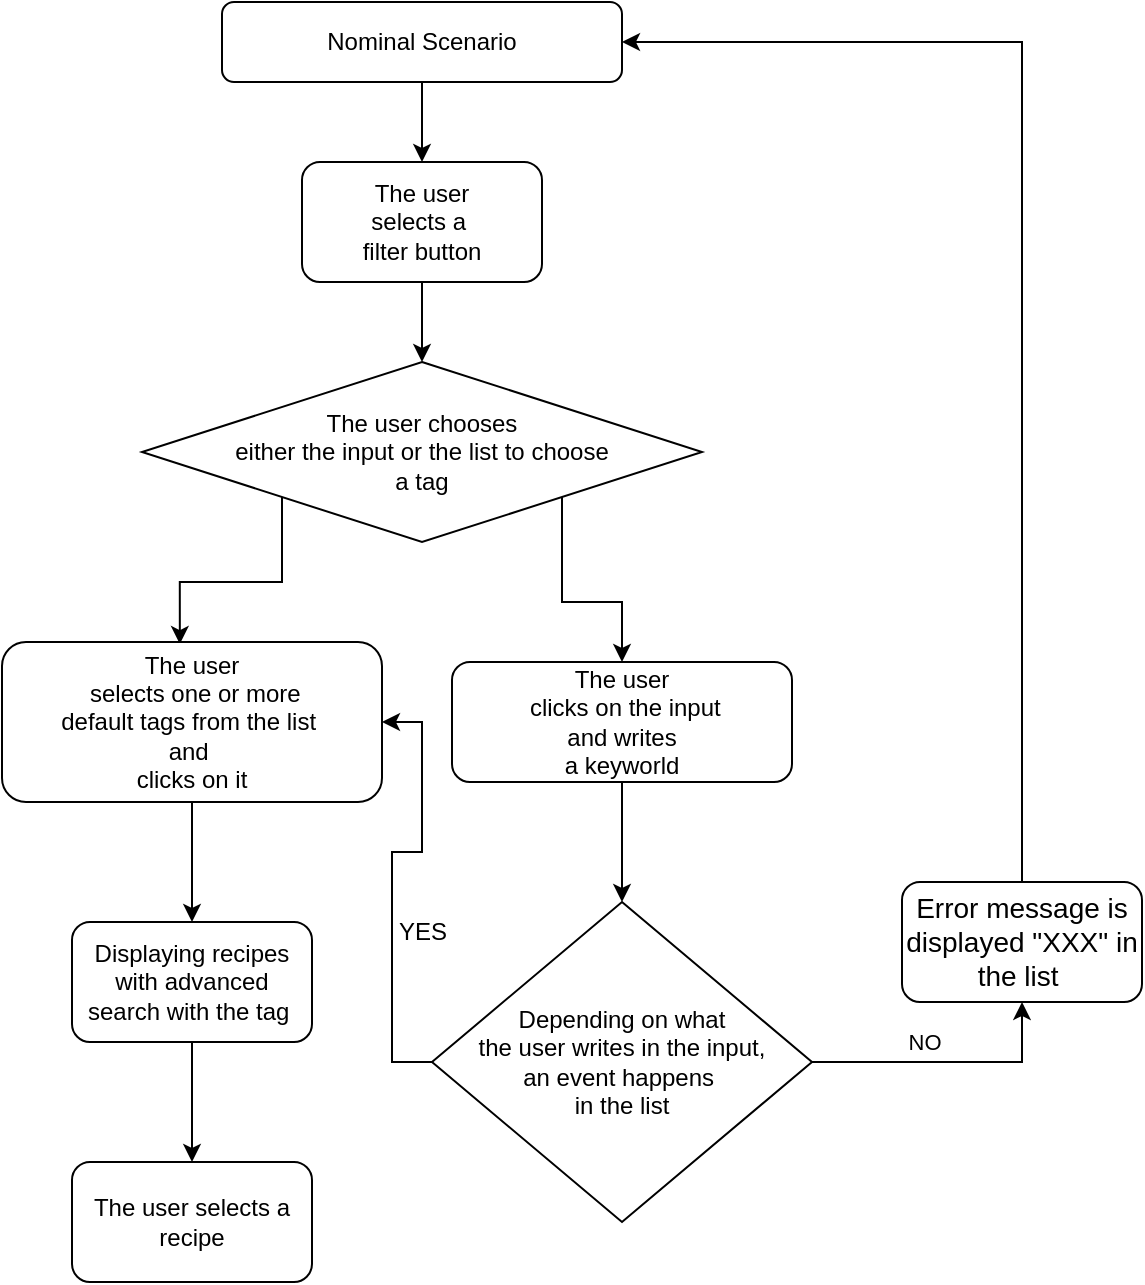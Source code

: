<mxfile version="27.0.8">
  <diagram id="C5RBs43oDa-KdzZeNtuy" name="Page-1">
    <mxGraphModel dx="1554" dy="815" grid="1" gridSize="10" guides="1" tooltips="1" connect="1" arrows="1" fold="1" page="1" pageScale="1" pageWidth="827" pageHeight="1169" math="0" shadow="0">
      <root>
        <mxCell id="WIyWlLk6GJQsqaUBKTNV-0" />
        <mxCell id="WIyWlLk6GJQsqaUBKTNV-1" parent="WIyWlLk6GJQsqaUBKTNV-0" />
        <mxCell id="SnZ0kL4aqEgv1xDxGJSj-1" style="edgeStyle=orthogonalEdgeStyle;rounded=0;orthogonalLoop=1;jettySize=auto;html=1;exitX=0.5;exitY=1;exitDx=0;exitDy=0;entryX=0.5;entryY=0;entryDx=0;entryDy=0;" parent="WIyWlLk6GJQsqaUBKTNV-1" source="WIyWlLk6GJQsqaUBKTNV-3" edge="1">
          <mxGeometry relative="1" as="geometry">
            <mxPoint x="420" y="100" as="targetPoint" />
          </mxGeometry>
        </mxCell>
        <mxCell id="WIyWlLk6GJQsqaUBKTNV-3" value="&lt;font style=&quot;vertical-align: inherit;&quot;&gt;&lt;font style=&quot;vertical-align: inherit;&quot;&gt;Nominal Scenario&lt;/font&gt;&lt;/font&gt;" style="rounded=1;whiteSpace=wrap;html=1;fontSize=12;glass=0;strokeWidth=1;shadow=0;" parent="WIyWlLk6GJQsqaUBKTNV-1" vertex="1">
          <mxGeometry x="320" y="20" width="200" height="40" as="geometry" />
        </mxCell>
        <mxCell id="SnZ0kL4aqEgv1xDxGJSj-4" style="edgeStyle=orthogonalEdgeStyle;rounded=0;orthogonalLoop=1;jettySize=auto;html=1;exitX=0.5;exitY=1;exitDx=0;exitDy=0;" parent="WIyWlLk6GJQsqaUBKTNV-1" source="SnZ0kL4aqEgv1xDxGJSj-3" edge="1">
          <mxGeometry relative="1" as="geometry">
            <mxPoint x="420" y="200" as="targetPoint" />
          </mxGeometry>
        </mxCell>
        <mxCell id="SnZ0kL4aqEgv1xDxGJSj-3" value="&lt;font style=&quot;vertical-align: inherit;&quot;&gt;&lt;font style=&quot;vertical-align: inherit;&quot;&gt;The user&lt;/font&gt;&lt;/font&gt;&lt;div&gt;&lt;font style=&quot;vertical-align: inherit;&quot;&gt;&lt;font style=&quot;vertical-align: inherit;&quot;&gt;&lt;font style=&quot;vertical-align: inherit;&quot;&gt;&lt;font style=&quot;vertical-align: inherit;&quot;&gt;selects a&amp;nbsp;&lt;/font&gt;&lt;/font&gt;&lt;/font&gt;&lt;/font&gt;&lt;/div&gt;&lt;div&gt;&lt;font style=&quot;vertical-align: inherit;&quot;&gt;&lt;font style=&quot;vertical-align: inherit;&quot;&gt;&lt;font style=&quot;vertical-align: inherit;&quot;&gt;&lt;font style=&quot;vertical-align: inherit;&quot;&gt;&lt;font style=&quot;vertical-align: inherit;&quot;&gt;&lt;font style=&quot;vertical-align: inherit;&quot;&gt;filter button&lt;/font&gt;&lt;/font&gt;&lt;/font&gt;&lt;/font&gt;&lt;/font&gt;&lt;/font&gt;&lt;/div&gt;" style="rounded=1;whiteSpace=wrap;html=1;" parent="WIyWlLk6GJQsqaUBKTNV-1" vertex="1">
          <mxGeometry x="360" y="100" width="120" height="60" as="geometry" />
        </mxCell>
        <mxCell id="SnZ0kL4aqEgv1xDxGJSj-9" style="edgeStyle=orthogonalEdgeStyle;rounded=0;orthogonalLoop=1;jettySize=auto;html=1;exitX=1;exitY=1;exitDx=0;exitDy=0;entryX=0.5;entryY=0;entryDx=0;entryDy=0;" parent="WIyWlLk6GJQsqaUBKTNV-1" source="SnZ0kL4aqEgv1xDxGJSj-5" target="SnZ0kL4aqEgv1xDxGJSj-30" edge="1">
          <mxGeometry relative="1" as="geometry">
            <mxPoint x="520" y="340" as="targetPoint" />
          </mxGeometry>
        </mxCell>
        <mxCell id="SnZ0kL4aqEgv1xDxGJSj-10" style="edgeStyle=orthogonalEdgeStyle;rounded=0;orthogonalLoop=1;jettySize=auto;html=1;exitX=0;exitY=1;exitDx=0;exitDy=0;entryX=0.468;entryY=0.013;entryDx=0;entryDy=0;entryPerimeter=0;" parent="WIyWlLk6GJQsqaUBKTNV-1" source="SnZ0kL4aqEgv1xDxGJSj-5" target="SnZ0kL4aqEgv1xDxGJSj-27" edge="1">
          <mxGeometry relative="1" as="geometry">
            <mxPoint x="320" y="320" as="targetPoint" />
            <Array as="points">
              <mxPoint x="350" y="310" />
              <mxPoint x="299" y="310" />
            </Array>
          </mxGeometry>
        </mxCell>
        <mxCell id="SnZ0kL4aqEgv1xDxGJSj-5" value="&lt;font style=&quot;vertical-align: inherit;&quot;&gt;&lt;font style=&quot;vertical-align: inherit;&quot;&gt;The user chooses&lt;/font&gt;&lt;/font&gt;&lt;div&gt;&lt;font style=&quot;vertical-align: inherit;&quot;&gt;&lt;font style=&quot;vertical-align: inherit;&quot;&gt;&lt;font style=&quot;vertical-align: inherit;&quot;&gt;&lt;font style=&quot;vertical-align: inherit;&quot;&gt;either the input or the list to choose&lt;/font&gt;&lt;/font&gt;&lt;/font&gt;&lt;/font&gt;&lt;/div&gt;&lt;div&gt;&lt;font style=&quot;vertical-align: inherit;&quot;&gt;&lt;font style=&quot;vertical-align: inherit;&quot;&gt;&lt;font style=&quot;vertical-align: inherit;&quot;&gt;&lt;font style=&quot;vertical-align: inherit;&quot;&gt;&lt;font style=&quot;vertical-align: inherit;&quot;&gt;&lt;font style=&quot;vertical-align: inherit;&quot;&gt;a tag&lt;/font&gt;&lt;/font&gt;&lt;/font&gt;&lt;/font&gt;&lt;/font&gt;&lt;/font&gt;&lt;/div&gt;" style="rhombus;whiteSpace=wrap;html=1;" parent="WIyWlLk6GJQsqaUBKTNV-1" vertex="1">
          <mxGeometry x="280" y="200" width="280" height="90" as="geometry" />
        </mxCell>
        <mxCell id="SnZ0kL4aqEgv1xDxGJSj-25" style="edgeStyle=orthogonalEdgeStyle;rounded=0;orthogonalLoop=1;jettySize=auto;html=1;exitX=0.5;exitY=0;exitDx=0;exitDy=0;entryX=1;entryY=0.5;entryDx=0;entryDy=0;" parent="WIyWlLk6GJQsqaUBKTNV-1" source="SnZ0kL4aqEgv1xDxGJSj-6" target="WIyWlLk6GJQsqaUBKTNV-3" edge="1">
          <mxGeometry relative="1" as="geometry" />
        </mxCell>
        <mxCell id="SnZ0kL4aqEgv1xDxGJSj-6" value="&lt;font style=&quot;font-size: 14px;&quot;&gt;Error message is displayed &quot;XXX&quot; in the list&amp;nbsp;&lt;/font&gt;" style="rounded=1;whiteSpace=wrap;html=1;" parent="WIyWlLk6GJQsqaUBKTNV-1" vertex="1">
          <mxGeometry x="660" y="460" width="120" height="60" as="geometry" />
        </mxCell>
        <mxCell id="SnZ0kL4aqEgv1xDxGJSj-35" style="edgeStyle=orthogonalEdgeStyle;rounded=0;orthogonalLoop=1;jettySize=auto;html=1;exitX=0.5;exitY=1;exitDx=0;exitDy=0;entryX=0.5;entryY=0;entryDx=0;entryDy=0;" parent="WIyWlLk6GJQsqaUBKTNV-1" source="SnZ0kL4aqEgv1xDxGJSj-14" target="SnZ0kL4aqEgv1xDxGJSj-16" edge="1">
          <mxGeometry relative="1" as="geometry" />
        </mxCell>
        <mxCell id="SnZ0kL4aqEgv1xDxGJSj-14" value="Displaying recipes with advanced&lt;div&gt;search with the tag&amp;nbsp;&lt;/div&gt;" style="rounded=1;whiteSpace=wrap;html=1;" parent="WIyWlLk6GJQsqaUBKTNV-1" vertex="1">
          <mxGeometry x="245" y="480" width="120" height="60" as="geometry" />
        </mxCell>
        <mxCell id="SnZ0kL4aqEgv1xDxGJSj-16" value="The user selects a recipe" style="rounded=1;whiteSpace=wrap;html=1;" parent="WIyWlLk6GJQsqaUBKTNV-1" vertex="1">
          <mxGeometry x="245" y="600" width="120" height="60" as="geometry" />
        </mxCell>
        <mxCell id="SnZ0kL4aqEgv1xDxGJSj-24" style="edgeStyle=orthogonalEdgeStyle;rounded=0;orthogonalLoop=1;jettySize=auto;html=1;exitX=1;exitY=0.5;exitDx=0;exitDy=0;entryX=0.5;entryY=1;entryDx=0;entryDy=0;" parent="WIyWlLk6GJQsqaUBKTNV-1" source="SnZ0kL4aqEgv1xDxGJSj-19" target="SnZ0kL4aqEgv1xDxGJSj-6" edge="1">
          <mxGeometry relative="1" as="geometry" />
        </mxCell>
        <mxCell id="SnZ0kL4aqEgv1xDxGJSj-26" value="NO" style="edgeLabel;html=1;align=center;verticalAlign=middle;resizable=0;points=[];" parent="SnZ0kL4aqEgv1xDxGJSj-24" vertex="1" connectable="0">
          <mxGeometry x="-0.403" y="-2" relative="1" as="geometry">
            <mxPoint x="15" y="-12" as="offset" />
          </mxGeometry>
        </mxCell>
        <mxCell id="SnZ0kL4aqEgv1xDxGJSj-29" style="edgeStyle=orthogonalEdgeStyle;rounded=0;orthogonalLoop=1;jettySize=auto;html=1;exitX=0;exitY=0.5;exitDx=0;exitDy=0;entryX=1;entryY=0.5;entryDx=0;entryDy=0;" parent="WIyWlLk6GJQsqaUBKTNV-1" source="SnZ0kL4aqEgv1xDxGJSj-19" target="SnZ0kL4aqEgv1xDxGJSj-27" edge="1">
          <mxGeometry relative="1" as="geometry" />
        </mxCell>
        <mxCell id="SnZ0kL4aqEgv1xDxGJSj-19" value="Depending on what&lt;div&gt;&amp;nbsp;the user writes in the input,&amp;nbsp;&lt;/div&gt;&lt;div&gt;an event happens&amp;nbsp;&lt;/div&gt;&lt;div&gt;in the list&lt;/div&gt;" style="rhombus;whiteSpace=wrap;html=1;" parent="WIyWlLk6GJQsqaUBKTNV-1" vertex="1">
          <mxGeometry x="425" y="470" width="190" height="160" as="geometry" />
        </mxCell>
        <mxCell id="SnZ0kL4aqEgv1xDxGJSj-22" value="YES" style="text;html=1;align=center;verticalAlign=middle;resizable=0;points=[];autosize=1;strokeColor=none;fillColor=none;" parent="WIyWlLk6GJQsqaUBKTNV-1" vertex="1">
          <mxGeometry x="395" y="470" width="50" height="30" as="geometry" />
        </mxCell>
        <mxCell id="SnZ0kL4aqEgv1xDxGJSj-34" style="edgeStyle=orthogonalEdgeStyle;rounded=0;orthogonalLoop=1;jettySize=auto;html=1;exitX=0.5;exitY=1;exitDx=0;exitDy=0;entryX=0.5;entryY=0;entryDx=0;entryDy=0;" parent="WIyWlLk6GJQsqaUBKTNV-1" source="SnZ0kL4aqEgv1xDxGJSj-27" target="SnZ0kL4aqEgv1xDxGJSj-14" edge="1">
          <mxGeometry relative="1" as="geometry" />
        </mxCell>
        <mxCell id="SnZ0kL4aqEgv1xDxGJSj-27" value="The user&lt;div&gt;&amp;nbsp;selects one or more&lt;/div&gt;&lt;div&gt;default&amp;nbsp;&lt;span style=&quot;background-color: transparent; color: light-dark(rgb(0, 0, 0), rgb(255, 255, 255));&quot;&gt;tags&amp;nbsp;&lt;/span&gt;&lt;span style=&quot;background-color: transparent; color: light-dark(rgb(0, 0, 0), rgb(255, 255, 255));&quot;&gt;from the list&amp;nbsp;&lt;/span&gt;&lt;/div&gt;&lt;div&gt;and&amp;nbsp;&lt;/div&gt;&lt;div&gt;clicks on it&lt;/div&gt;" style="rounded=1;whiteSpace=wrap;html=1;" parent="WIyWlLk6GJQsqaUBKTNV-1" vertex="1">
          <mxGeometry x="210" y="340" width="190" height="80" as="geometry" />
        </mxCell>
        <mxCell id="SnZ0kL4aqEgv1xDxGJSj-31" style="edgeStyle=orthogonalEdgeStyle;rounded=0;orthogonalLoop=1;jettySize=auto;html=1;entryX=0.5;entryY=0;entryDx=0;entryDy=0;" parent="WIyWlLk6GJQsqaUBKTNV-1" source="SnZ0kL4aqEgv1xDxGJSj-30" target="SnZ0kL4aqEgv1xDxGJSj-19" edge="1">
          <mxGeometry relative="1" as="geometry" />
        </mxCell>
        <mxCell id="SnZ0kL4aqEgv1xDxGJSj-30" value="The user&lt;div&gt;&amp;nbsp;clicks on the input&lt;/div&gt;&lt;div&gt;&amp;nbsp;and writes&amp;nbsp;&lt;/div&gt;&lt;div&gt;a keyworld&lt;/div&gt;" style="rounded=1;whiteSpace=wrap;html=1;" parent="WIyWlLk6GJQsqaUBKTNV-1" vertex="1">
          <mxGeometry x="435" y="350" width="170" height="60" as="geometry" />
        </mxCell>
        <mxCell id="SnZ0kL4aqEgv1xDxGJSj-32" style="edgeStyle=orthogonalEdgeStyle;rounded=0;orthogonalLoop=1;jettySize=auto;html=1;exitX=0.5;exitY=1;exitDx=0;exitDy=0;" parent="WIyWlLk6GJQsqaUBKTNV-1" source="SnZ0kL4aqEgv1xDxGJSj-27" target="SnZ0kL4aqEgv1xDxGJSj-27" edge="1">
          <mxGeometry relative="1" as="geometry" />
        </mxCell>
        <mxCell id="SnZ0kL4aqEgv1xDxGJSj-33" style="edgeStyle=orthogonalEdgeStyle;rounded=0;orthogonalLoop=1;jettySize=auto;html=1;exitX=0.5;exitY=1;exitDx=0;exitDy=0;" parent="WIyWlLk6GJQsqaUBKTNV-1" source="SnZ0kL4aqEgv1xDxGJSj-27" target="SnZ0kL4aqEgv1xDxGJSj-27" edge="1">
          <mxGeometry relative="1" as="geometry" />
        </mxCell>
      </root>
    </mxGraphModel>
  </diagram>
</mxfile>
